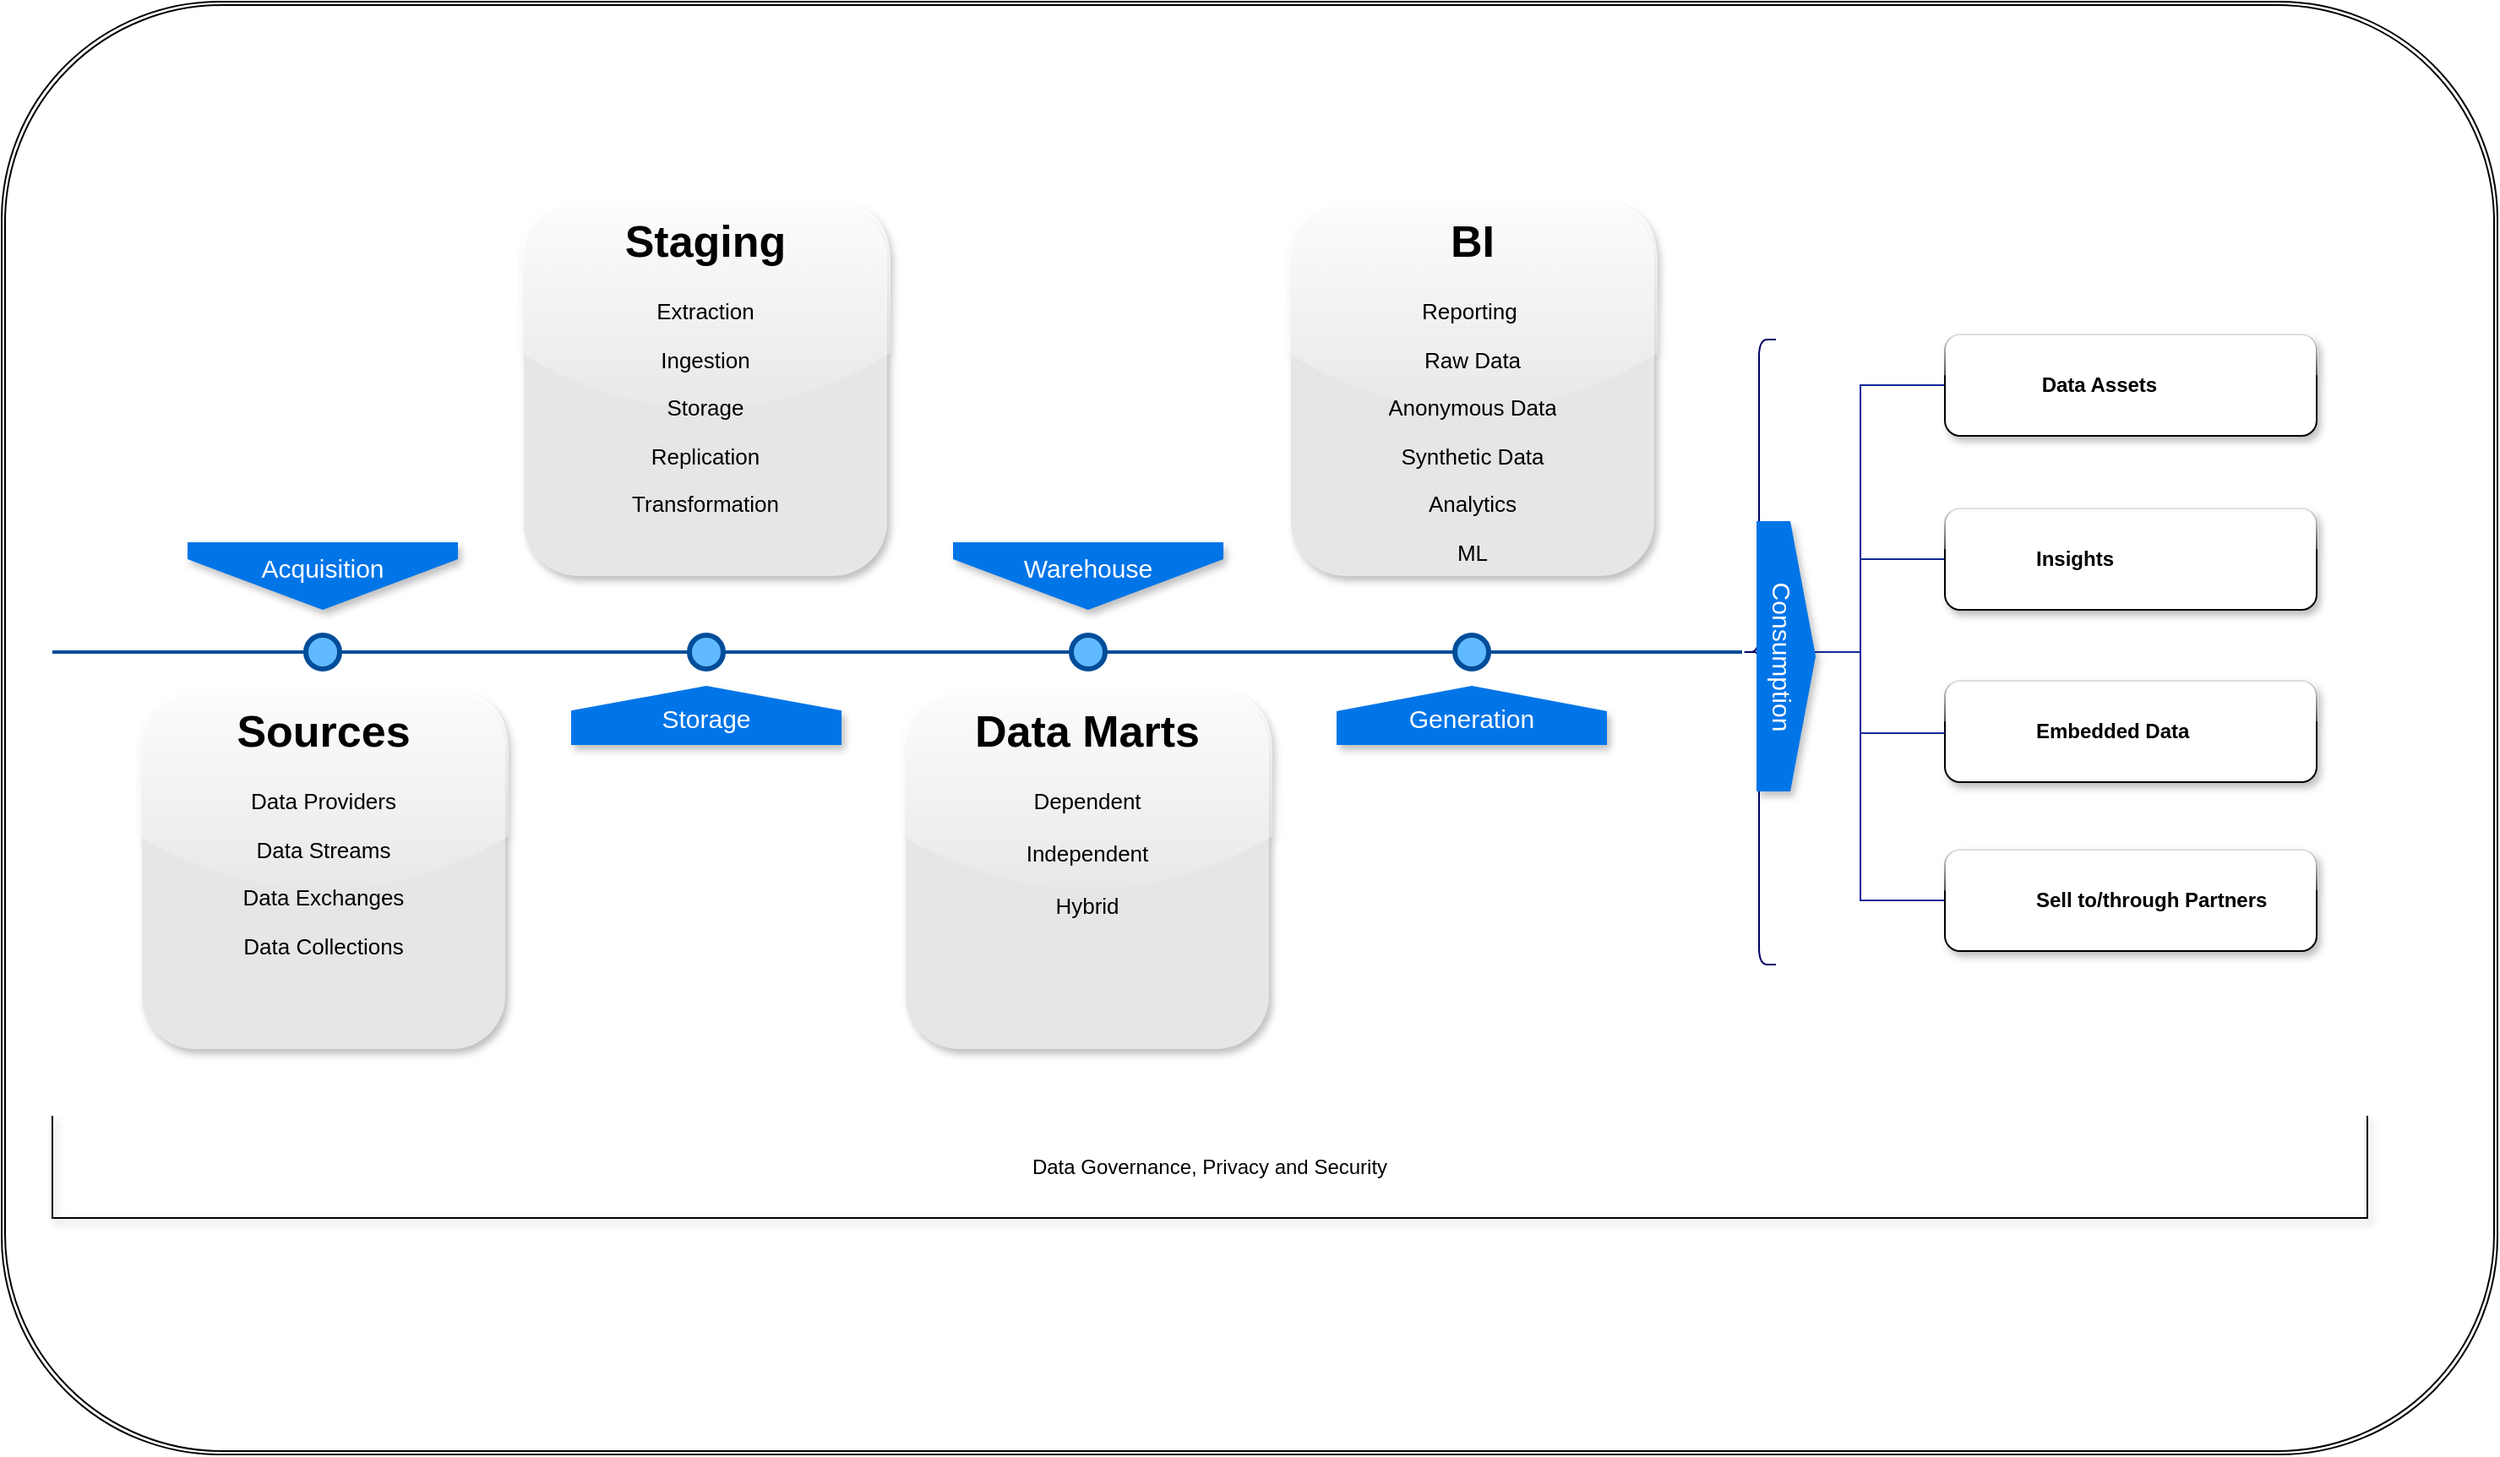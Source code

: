 <mxfile version="22.1.3" type="github">
  <diagram name="Page-1" id="82e54ff1-d628-8f03-85c4-9753963a91cd">
    <mxGraphModel dx="1647" dy="886" grid="1" gridSize="10" guides="1" tooltips="1" connect="1" arrows="1" fold="1" page="1" pageScale="1" pageWidth="1100" pageHeight="850" background="none" math="0" shadow="0">
      <root>
        <mxCell id="0" />
        <mxCell id="1" parent="0" />
        <mxCell id="QszXW-YfP5qL2xS7L1p2-23" value="" style="shape=ext;double=1;rounded=1;whiteSpace=wrap;html=1;" vertex="1" parent="1">
          <mxGeometry x="10" y="20" width="1477" height="860" as="geometry" />
        </mxCell>
        <mxCell id="4ec97bd9e5d20128-1" value="" style="line;strokeWidth=2;html=1;fillColor=none;fontSize=28;fontColor=#004D99;strokeColor=#004D99;" parent="1" vertex="1">
          <mxGeometry x="40" y="400" width="1000" height="10" as="geometry" />
        </mxCell>
        <mxCell id="4ec97bd9e5d20128-5" value="Acquisition" style="shape=offPageConnector;whiteSpace=wrap;html=1;fillColor=#0075E8;fontSize=15;fontColor=#FFFFFF;size=0.75;verticalAlign=top;strokeColor=none;shadow=1;" parent="1" vertex="1">
          <mxGeometry x="120" y="340" width="160" height="40" as="geometry" />
        </mxCell>
        <mxCell id="4ec97bd9e5d20128-6" value="&lt;span&gt;Warehouse&lt;/span&gt;" style="shape=offPageConnector;whiteSpace=wrap;html=1;fillColor=#0075E8;fontSize=15;fontColor=#FFFFFF;size=0.75;verticalAlign=top;strokeColor=none;shadow=1;" parent="1" vertex="1">
          <mxGeometry x="573" y="340" width="160" height="40" as="geometry" />
        </mxCell>
        <mxCell id="4ec97bd9e5d20128-7" value="&lt;span&gt;Storage&lt;/span&gt;" style="shape=offPageConnector;whiteSpace=wrap;html=1;fillColor=#0075E8;fontSize=15;fontColor=#FFFFFF;size=0.418;flipV=1;verticalAlign=bottom;strokeColor=none;spacingBottom=4;rounded=0;shadow=1;" parent="1" vertex="1">
          <mxGeometry x="347" y="425" width="160" height="35" as="geometry" />
        </mxCell>
        <mxCell id="4ec97bd9e5d20128-8" value="&lt;span&gt;Generation&lt;/span&gt;" style="shape=offPageConnector;whiteSpace=wrap;html=1;fillColor=#0075E8;fontSize=15;fontColor=#FFFFFF;size=0.429;flipV=1;verticalAlign=bottom;strokeColor=none;spacingBottom=4;shadow=1;" parent="1" vertex="1">
          <mxGeometry x="800" y="425" width="160" height="35" as="geometry" />
        </mxCell>
        <mxCell id="4ec97bd9e5d20128-9" value="" style="ellipse;whiteSpace=wrap;html=1;fillColor=#61BAFF;fontSize=28;fontColor=#004D99;strokeWidth=3;strokeColor=#004D99;" parent="1" vertex="1">
          <mxGeometry x="190" y="395" width="20" height="20" as="geometry" />
        </mxCell>
        <mxCell id="4ec97bd9e5d20128-10" value="" style="ellipse;whiteSpace=wrap;html=1;fillColor=#61BAFF;fontSize=28;fontColor=#004D99;strokeWidth=3;strokeColor=#004D99;" parent="1" vertex="1">
          <mxGeometry x="417" y="395" width="20" height="20" as="geometry" />
        </mxCell>
        <mxCell id="4ec97bd9e5d20128-11" value="" style="ellipse;whiteSpace=wrap;html=1;fillColor=#61BAFF;fontSize=28;fontColor=#004D99;strokeWidth=3;strokeColor=#004D99;" parent="1" vertex="1">
          <mxGeometry x="643" y="395" width="20" height="20" as="geometry" />
        </mxCell>
        <mxCell id="4ec97bd9e5d20128-13" value="" style="ellipse;whiteSpace=wrap;html=1;fillColor=#61BAFF;fontSize=28;fontColor=#004D99;strokeWidth=3;strokeColor=#004D99;" parent="1" vertex="1">
          <mxGeometry x="870" y="395" width="20" height="20" as="geometry" />
        </mxCell>
        <mxCell id="4ec97bd9e5d20128-14" value="&lt;h1&gt;Sources&lt;/h1&gt;&lt;p&gt;Data Providers&lt;/p&gt;&lt;p&gt;Data Streams&lt;/p&gt;&lt;p&gt;Data Exchanges&lt;/p&gt;&lt;p&gt;Data Collections&lt;/p&gt;" style="text;html=1;spacing=5;spacingTop=-20;whiteSpace=wrap;overflow=hidden;strokeColor=none;strokeWidth=3;fillColor=#E6E6E6;fontSize=13;fontColor=#000000;align=center;rounded=1;glass=1;shadow=1;" parent="1" vertex="1">
          <mxGeometry x="93" y="430" width="215" height="210" as="geometry" />
        </mxCell>
        <mxCell id="4ec97bd9e5d20128-16" value="&lt;h1&gt;Staging&lt;/h1&gt;&lt;p&gt;Extraction&lt;/p&gt;&lt;p&gt;Ingestion&lt;/p&gt;&lt;p&gt;Storage&lt;/p&gt;&lt;p&gt;Replication&lt;/p&gt;&lt;p&gt;Transformation&lt;/p&gt;&lt;p&gt;&lt;br&gt;&lt;/p&gt;" style="text;html=1;spacing=5;spacingTop=-20;whiteSpace=wrap;overflow=hidden;strokeColor=none;strokeWidth=3;fillColor=#E6E6E6;fontSize=13;fontColor=#000000;align=center;rounded=1;glass=1;shadow=1;" parent="1" vertex="1">
          <mxGeometry x="319" y="140" width="215" height="220" as="geometry" />
        </mxCell>
        <mxCell id="4ec97bd9e5d20128-17" value="&lt;h1&gt;Data Marts&lt;/h1&gt;&lt;div&gt;Dependent&lt;/div&gt;&lt;div&gt;&lt;br&gt;&lt;/div&gt;&lt;div&gt;Independent&lt;/div&gt;&lt;div&gt;&lt;br&gt;&lt;/div&gt;&lt;div&gt;Hybrid&lt;/div&gt;&lt;div&gt;&lt;br&gt;&lt;/div&gt;" style="text;html=1;spacing=5;spacingTop=-20;whiteSpace=wrap;overflow=hidden;strokeColor=none;strokeWidth=3;fillColor=#E6E6E6;fontSize=13;fontColor=#000000;align=center;rounded=1;glass=1;shadow=1;" parent="1" vertex="1">
          <mxGeometry x="545" y="430" width="215" height="210" as="geometry" />
        </mxCell>
        <mxCell id="4ec97bd9e5d20128-18" value="&lt;h1&gt;BI&lt;/h1&gt;&lt;p&gt;Reporting&amp;nbsp;&lt;/p&gt;&lt;p&gt;Raw Data&lt;/p&gt;&lt;p&gt;&lt;span style=&quot;background-color: initial;&quot;&gt;Anonymous Data&lt;/span&gt;&lt;/p&gt;&lt;p&gt;Synthetic Data&lt;/p&gt;&lt;p&gt;Analytics&lt;/p&gt;&lt;p&gt;ML&lt;/p&gt;" style="text;html=1;spacing=5;spacingTop=-20;whiteSpace=wrap;overflow=hidden;strokeColor=none;strokeWidth=3;fillColor=#E6E6E6;fontSize=13;fontColor=#000000;align=center;rounded=1;glass=1;shadow=1;" parent="1" vertex="1">
          <mxGeometry x="773" y="140" width="215" height="220" as="geometry" />
        </mxCell>
        <mxCell id="QszXW-YfP5qL2xS7L1p2-7" value="" style="edgeStyle=orthogonalEdgeStyle;rounded=0;hachureGap=4;orthogonalLoop=1;jettySize=auto;html=1;fontFamily=Architects Daughter;fontSource=https%3A%2F%2Ffonts.googleapis.com%2Fcss%3Ffamily%3DArchitects%2BDaughter;fontSize=16;strokeColor=#12299b;" edge="1" parent="1" source="QszXW-YfP5qL2xS7L1p2-1" target="QszXW-YfP5qL2xS7L1p2-5">
          <mxGeometry relative="1" as="geometry" />
        </mxCell>
        <mxCell id="QszXW-YfP5qL2xS7L1p2-1" value="&amp;nbsp;Data Assets" style="label;whiteSpace=wrap;html=1;glass=1;rounded=1;shadow=1;" vertex="1" parent="1">
          <mxGeometry x="1160" y="217" width="220" height="60" as="geometry" />
        </mxCell>
        <mxCell id="QszXW-YfP5qL2xS7L1p2-9" value="" style="edgeStyle=orthogonalEdgeStyle;rounded=0;hachureGap=4;orthogonalLoop=1;jettySize=auto;html=1;fontFamily=Architects Daughter;fontSource=https%3A%2F%2Ffonts.googleapis.com%2Fcss%3Ffamily%3DArchitects%2BDaughter;fontSize=16;strokeColor=#12299b;" edge="1" parent="1" source="QszXW-YfP5qL2xS7L1p2-2" target="QszXW-YfP5qL2xS7L1p2-5">
          <mxGeometry relative="1" as="geometry" />
        </mxCell>
        <mxCell id="QszXW-YfP5qL2xS7L1p2-2" value="Insights" style="label;whiteSpace=wrap;html=1;glass=1;rounded=1;shadow=1;" vertex="1" parent="1">
          <mxGeometry x="1160" y="320" width="220" height="60" as="geometry" />
        </mxCell>
        <mxCell id="QszXW-YfP5qL2xS7L1p2-3" value="Embedded Data" style="label;whiteSpace=wrap;html=1;glass=1;shadow=1;" vertex="1" parent="1">
          <mxGeometry x="1160" y="422" width="220" height="60" as="geometry" />
        </mxCell>
        <mxCell id="QszXW-YfP5qL2xS7L1p2-8" value="" style="edgeStyle=elbowEdgeStyle;rounded=0;hachureGap=4;orthogonalLoop=1;jettySize=auto;html=1;fontFamily=Architects Daughter;fontSource=https%3A%2F%2Ffonts.googleapis.com%2Fcss%3Ffamily%3DArchitects%2BDaughter;fontSize=16;strokeColor=#12299b;" edge="1" parent="1" source="QszXW-YfP5qL2xS7L1p2-4" target="QszXW-YfP5qL2xS7L1p2-5">
          <mxGeometry relative="1" as="geometry" />
        </mxCell>
        <mxCell id="QszXW-YfP5qL2xS7L1p2-4" value="Sell to/through Partners" style="label;whiteSpace=wrap;html=1;glass=1;shadow=1;" vertex="1" parent="1">
          <mxGeometry x="1160" y="522" width="220" height="60" as="geometry" />
        </mxCell>
        <mxCell id="QszXW-YfP5qL2xS7L1p2-5" value="" style="shape=curlyBracket;whiteSpace=wrap;html=1;rounded=1;labelPosition=left;verticalLabelPosition=middle;align=right;verticalAlign=middle;hachureGap=4;fontFamily=Architects Daughter;fontSource=https%3A%2F%2Ffonts.googleapis.com%2Fcss%3Ffamily%3DArchitects%2BDaughter;fontSize=20;size=0.5;strokeColor=#000066;" vertex="1" parent="1">
          <mxGeometry x="1040" y="220" width="20" height="370" as="geometry" />
        </mxCell>
        <mxCell id="QszXW-YfP5qL2xS7L1p2-19" value="" style="endArrow=none;html=1;rounded=0;strokeColor=#12299b;" edge="1" parent="1">
          <mxGeometry width="50" height="50" relative="1" as="geometry">
            <mxPoint x="1110" y="453" as="sourcePoint" />
            <mxPoint x="1160" y="453" as="targetPoint" />
          </mxGeometry>
        </mxCell>
        <mxCell id="QszXW-YfP5qL2xS7L1p2-21" value="&lt;span&gt;Consumption&lt;/span&gt;" style="shape=offPageConnector;whiteSpace=wrap;html=1;fillColor=#0075E8;fontSize=15;fontColor=#FFFFFF;size=0.429;flipV=1;verticalAlign=bottom;strokeColor=none;spacingBottom=4;shadow=1;rotation=90;" vertex="1" parent="1">
          <mxGeometry x="986" y="390" width="160" height="35" as="geometry" />
        </mxCell>
        <mxCell id="QszXW-YfP5qL2xS7L1p2-25" value="Data Governance, Privacy and Security" style="shape=partialRectangle;whiteSpace=wrap;html=1;bottom=1;right=1;left=1;top=0;fillColor=none;routingCenterX=-0.5;shadow=1;" vertex="1" parent="1">
          <mxGeometry x="40" y="680" width="1370" height="60" as="geometry" />
        </mxCell>
      </root>
    </mxGraphModel>
  </diagram>
</mxfile>
